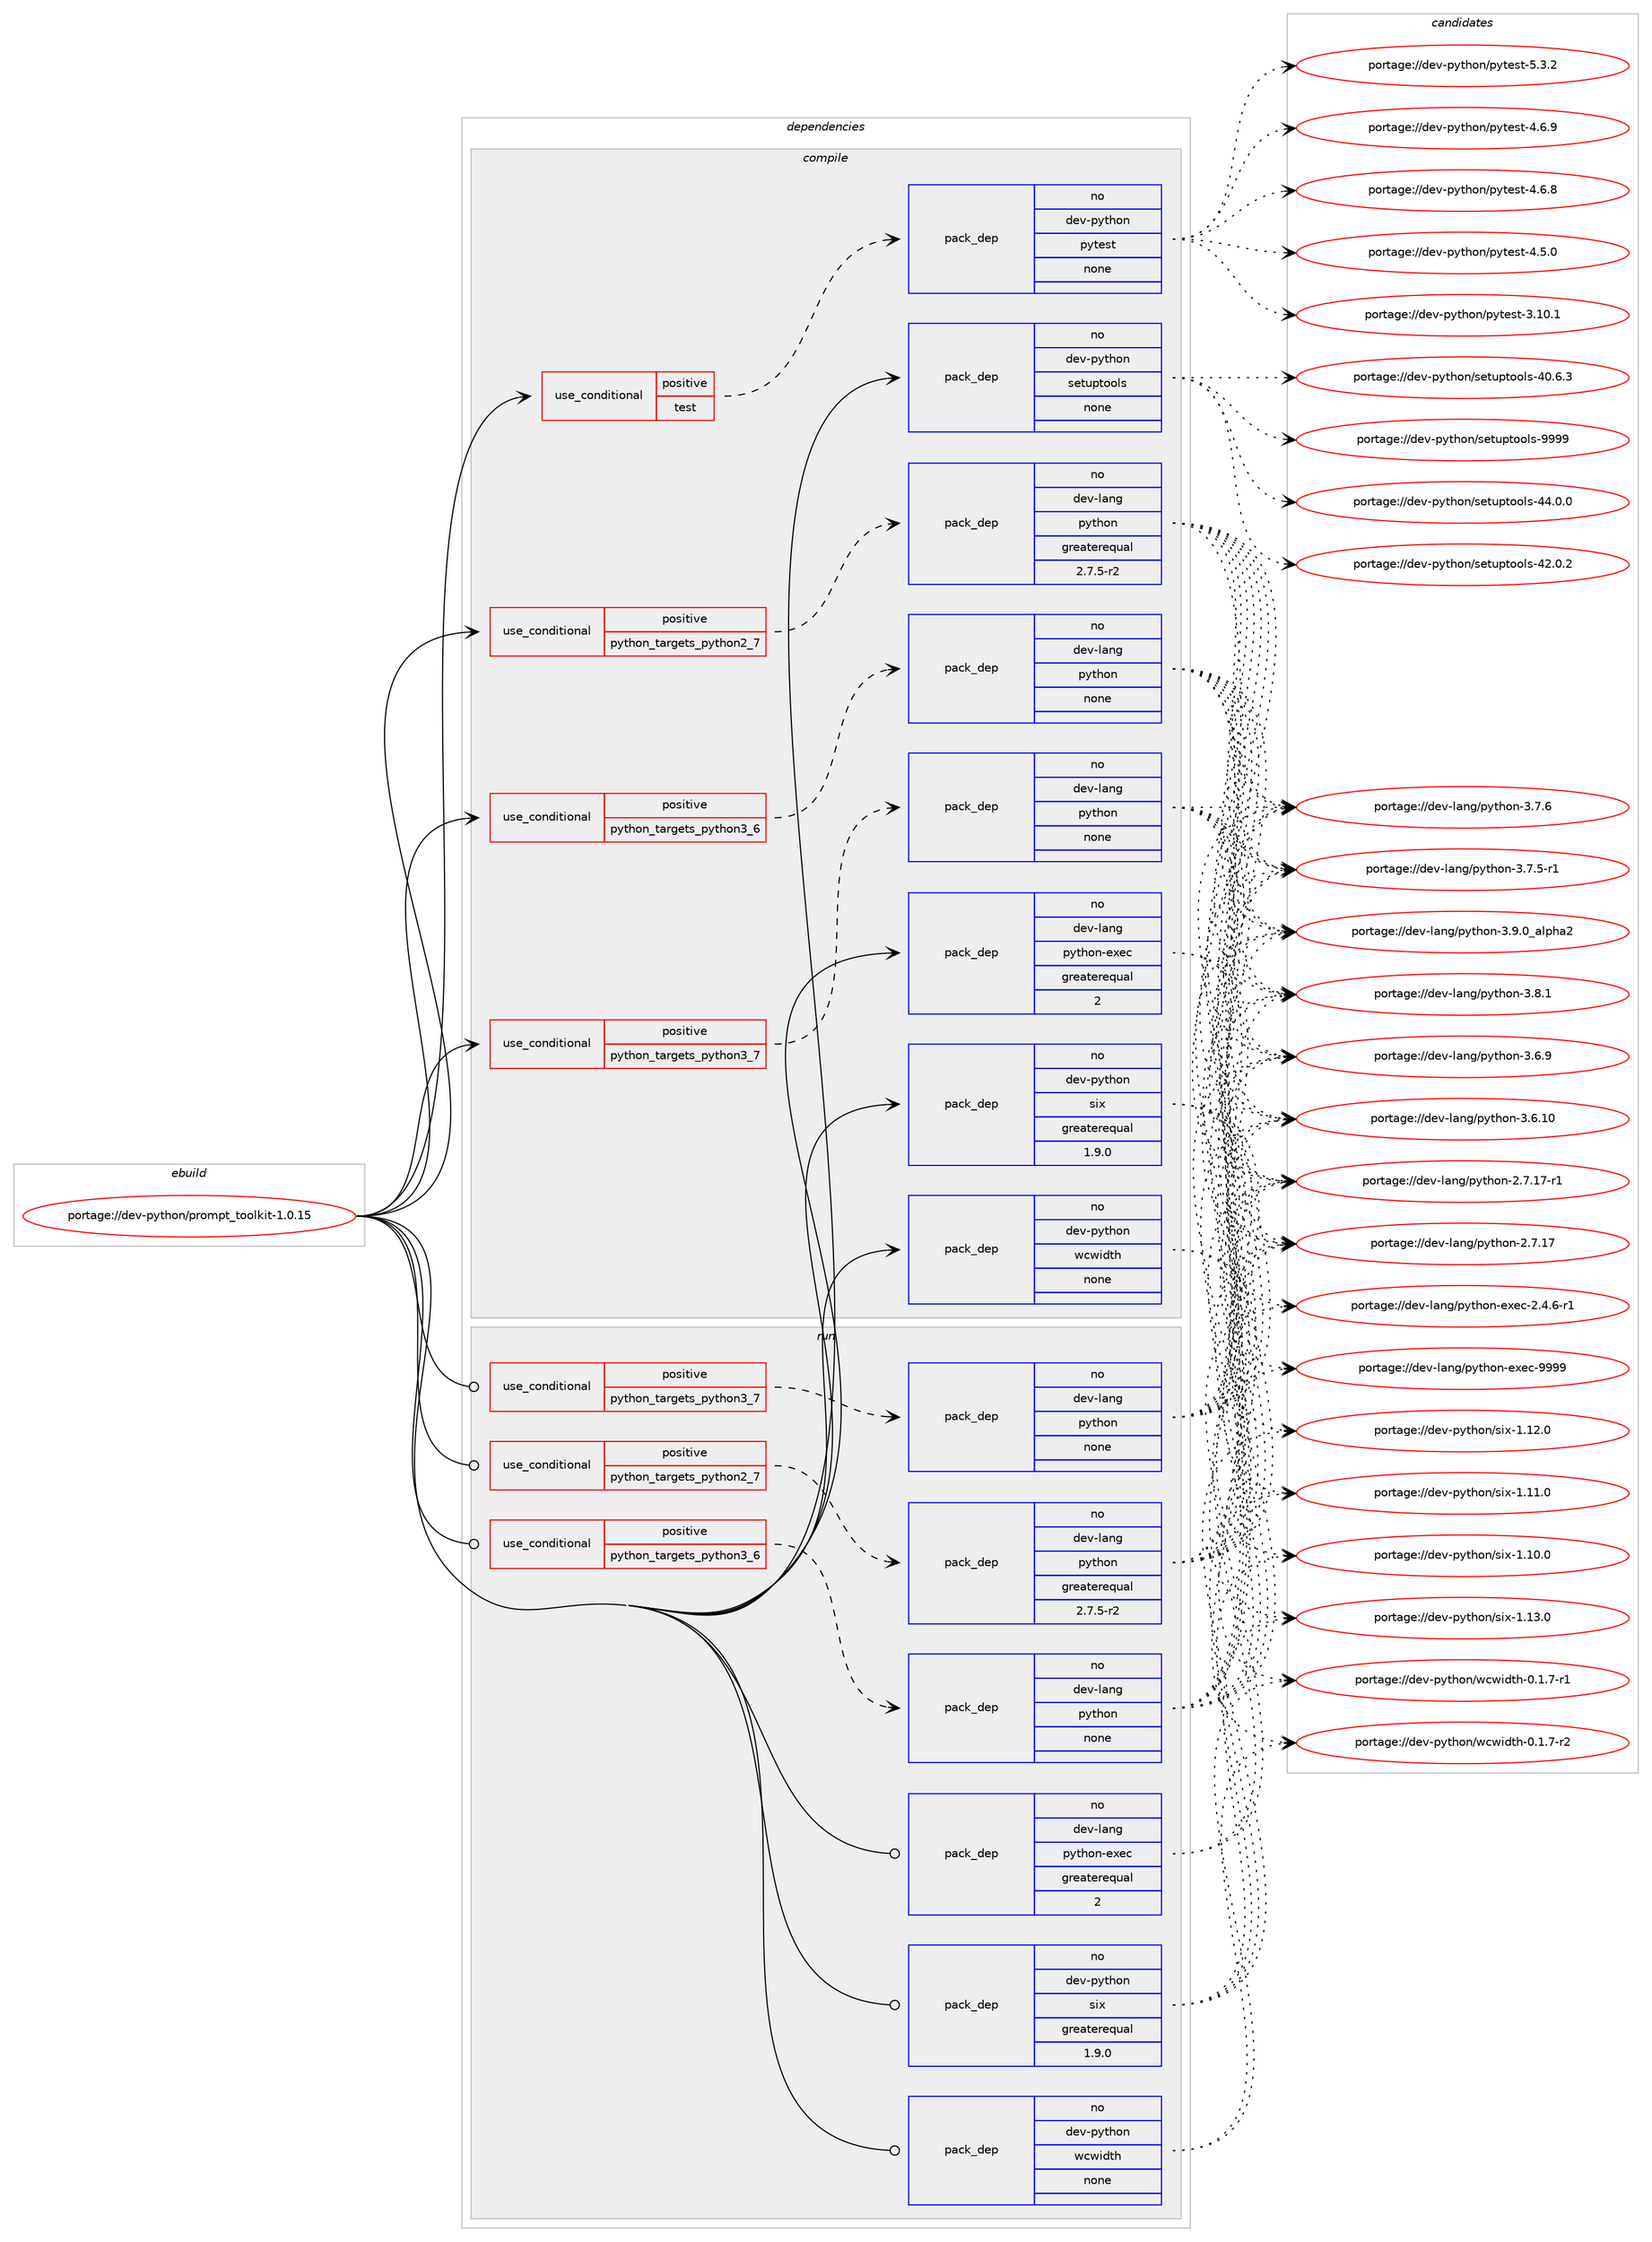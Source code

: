 digraph prolog {

# *************
# Graph options
# *************

newrank=true;
concentrate=true;
compound=true;
graph [rankdir=LR,fontname=Helvetica,fontsize=10,ranksep=1.5];#, ranksep=2.5, nodesep=0.2];
edge  [arrowhead=vee];
node  [fontname=Helvetica,fontsize=10];

# **********
# The ebuild
# **********

subgraph cluster_leftcol {
color=gray;
label=<<i>ebuild</i>>;
id [label="portage://dev-python/prompt_toolkit-1.0.15", color=red, width=4, href="../dev-python/prompt_toolkit-1.0.15.svg"];
}

# ****************
# The dependencies
# ****************

subgraph cluster_midcol {
color=gray;
label=<<i>dependencies</i>>;
subgraph cluster_compile {
fillcolor="#eeeeee";
style=filled;
label=<<i>compile</i>>;
subgraph cond110381 {
dependency441023 [label=<<TABLE BORDER="0" CELLBORDER="1" CELLSPACING="0" CELLPADDING="4"><TR><TD ROWSPAN="3" CELLPADDING="10">use_conditional</TD></TR><TR><TD>positive</TD></TR><TR><TD>python_targets_python2_7</TD></TR></TABLE>>, shape=none, color=red];
subgraph pack325704 {
dependency441024 [label=<<TABLE BORDER="0" CELLBORDER="1" CELLSPACING="0" CELLPADDING="4" WIDTH="220"><TR><TD ROWSPAN="6" CELLPADDING="30">pack_dep</TD></TR><TR><TD WIDTH="110">no</TD></TR><TR><TD>dev-lang</TD></TR><TR><TD>python</TD></TR><TR><TD>greaterequal</TD></TR><TR><TD>2.7.5-r2</TD></TR></TABLE>>, shape=none, color=blue];
}
dependency441023:e -> dependency441024:w [weight=20,style="dashed",arrowhead="vee"];
}
id:e -> dependency441023:w [weight=20,style="solid",arrowhead="vee"];
subgraph cond110382 {
dependency441025 [label=<<TABLE BORDER="0" CELLBORDER="1" CELLSPACING="0" CELLPADDING="4"><TR><TD ROWSPAN="3" CELLPADDING="10">use_conditional</TD></TR><TR><TD>positive</TD></TR><TR><TD>python_targets_python3_6</TD></TR></TABLE>>, shape=none, color=red];
subgraph pack325705 {
dependency441026 [label=<<TABLE BORDER="0" CELLBORDER="1" CELLSPACING="0" CELLPADDING="4" WIDTH="220"><TR><TD ROWSPAN="6" CELLPADDING="30">pack_dep</TD></TR><TR><TD WIDTH="110">no</TD></TR><TR><TD>dev-lang</TD></TR><TR><TD>python</TD></TR><TR><TD>none</TD></TR><TR><TD></TD></TR></TABLE>>, shape=none, color=blue];
}
dependency441025:e -> dependency441026:w [weight=20,style="dashed",arrowhead="vee"];
}
id:e -> dependency441025:w [weight=20,style="solid",arrowhead="vee"];
subgraph cond110383 {
dependency441027 [label=<<TABLE BORDER="0" CELLBORDER="1" CELLSPACING="0" CELLPADDING="4"><TR><TD ROWSPAN="3" CELLPADDING="10">use_conditional</TD></TR><TR><TD>positive</TD></TR><TR><TD>python_targets_python3_7</TD></TR></TABLE>>, shape=none, color=red];
subgraph pack325706 {
dependency441028 [label=<<TABLE BORDER="0" CELLBORDER="1" CELLSPACING="0" CELLPADDING="4" WIDTH="220"><TR><TD ROWSPAN="6" CELLPADDING="30">pack_dep</TD></TR><TR><TD WIDTH="110">no</TD></TR><TR><TD>dev-lang</TD></TR><TR><TD>python</TD></TR><TR><TD>none</TD></TR><TR><TD></TD></TR></TABLE>>, shape=none, color=blue];
}
dependency441027:e -> dependency441028:w [weight=20,style="dashed",arrowhead="vee"];
}
id:e -> dependency441027:w [weight=20,style="solid",arrowhead="vee"];
subgraph cond110384 {
dependency441029 [label=<<TABLE BORDER="0" CELLBORDER="1" CELLSPACING="0" CELLPADDING="4"><TR><TD ROWSPAN="3" CELLPADDING="10">use_conditional</TD></TR><TR><TD>positive</TD></TR><TR><TD>test</TD></TR></TABLE>>, shape=none, color=red];
subgraph pack325707 {
dependency441030 [label=<<TABLE BORDER="0" CELLBORDER="1" CELLSPACING="0" CELLPADDING="4" WIDTH="220"><TR><TD ROWSPAN="6" CELLPADDING="30">pack_dep</TD></TR><TR><TD WIDTH="110">no</TD></TR><TR><TD>dev-python</TD></TR><TR><TD>pytest</TD></TR><TR><TD>none</TD></TR><TR><TD></TD></TR></TABLE>>, shape=none, color=blue];
}
dependency441029:e -> dependency441030:w [weight=20,style="dashed",arrowhead="vee"];
}
id:e -> dependency441029:w [weight=20,style="solid",arrowhead="vee"];
subgraph pack325708 {
dependency441031 [label=<<TABLE BORDER="0" CELLBORDER="1" CELLSPACING="0" CELLPADDING="4" WIDTH="220"><TR><TD ROWSPAN="6" CELLPADDING="30">pack_dep</TD></TR><TR><TD WIDTH="110">no</TD></TR><TR><TD>dev-lang</TD></TR><TR><TD>python-exec</TD></TR><TR><TD>greaterequal</TD></TR><TR><TD>2</TD></TR></TABLE>>, shape=none, color=blue];
}
id:e -> dependency441031:w [weight=20,style="solid",arrowhead="vee"];
subgraph pack325709 {
dependency441032 [label=<<TABLE BORDER="0" CELLBORDER="1" CELLSPACING="0" CELLPADDING="4" WIDTH="220"><TR><TD ROWSPAN="6" CELLPADDING="30">pack_dep</TD></TR><TR><TD WIDTH="110">no</TD></TR><TR><TD>dev-python</TD></TR><TR><TD>setuptools</TD></TR><TR><TD>none</TD></TR><TR><TD></TD></TR></TABLE>>, shape=none, color=blue];
}
id:e -> dependency441032:w [weight=20,style="solid",arrowhead="vee"];
subgraph pack325710 {
dependency441033 [label=<<TABLE BORDER="0" CELLBORDER="1" CELLSPACING="0" CELLPADDING="4" WIDTH="220"><TR><TD ROWSPAN="6" CELLPADDING="30">pack_dep</TD></TR><TR><TD WIDTH="110">no</TD></TR><TR><TD>dev-python</TD></TR><TR><TD>six</TD></TR><TR><TD>greaterequal</TD></TR><TR><TD>1.9.0</TD></TR></TABLE>>, shape=none, color=blue];
}
id:e -> dependency441033:w [weight=20,style="solid",arrowhead="vee"];
subgraph pack325711 {
dependency441034 [label=<<TABLE BORDER="0" CELLBORDER="1" CELLSPACING="0" CELLPADDING="4" WIDTH="220"><TR><TD ROWSPAN="6" CELLPADDING="30">pack_dep</TD></TR><TR><TD WIDTH="110">no</TD></TR><TR><TD>dev-python</TD></TR><TR><TD>wcwidth</TD></TR><TR><TD>none</TD></TR><TR><TD></TD></TR></TABLE>>, shape=none, color=blue];
}
id:e -> dependency441034:w [weight=20,style="solid",arrowhead="vee"];
}
subgraph cluster_compileandrun {
fillcolor="#eeeeee";
style=filled;
label=<<i>compile and run</i>>;
}
subgraph cluster_run {
fillcolor="#eeeeee";
style=filled;
label=<<i>run</i>>;
subgraph cond110385 {
dependency441035 [label=<<TABLE BORDER="0" CELLBORDER="1" CELLSPACING="0" CELLPADDING="4"><TR><TD ROWSPAN="3" CELLPADDING="10">use_conditional</TD></TR><TR><TD>positive</TD></TR><TR><TD>python_targets_python2_7</TD></TR></TABLE>>, shape=none, color=red];
subgraph pack325712 {
dependency441036 [label=<<TABLE BORDER="0" CELLBORDER="1" CELLSPACING="0" CELLPADDING="4" WIDTH="220"><TR><TD ROWSPAN="6" CELLPADDING="30">pack_dep</TD></TR><TR><TD WIDTH="110">no</TD></TR><TR><TD>dev-lang</TD></TR><TR><TD>python</TD></TR><TR><TD>greaterequal</TD></TR><TR><TD>2.7.5-r2</TD></TR></TABLE>>, shape=none, color=blue];
}
dependency441035:e -> dependency441036:w [weight=20,style="dashed",arrowhead="vee"];
}
id:e -> dependency441035:w [weight=20,style="solid",arrowhead="odot"];
subgraph cond110386 {
dependency441037 [label=<<TABLE BORDER="0" CELLBORDER="1" CELLSPACING="0" CELLPADDING="4"><TR><TD ROWSPAN="3" CELLPADDING="10">use_conditional</TD></TR><TR><TD>positive</TD></TR><TR><TD>python_targets_python3_6</TD></TR></TABLE>>, shape=none, color=red];
subgraph pack325713 {
dependency441038 [label=<<TABLE BORDER="0" CELLBORDER="1" CELLSPACING="0" CELLPADDING="4" WIDTH="220"><TR><TD ROWSPAN="6" CELLPADDING="30">pack_dep</TD></TR><TR><TD WIDTH="110">no</TD></TR><TR><TD>dev-lang</TD></TR><TR><TD>python</TD></TR><TR><TD>none</TD></TR><TR><TD></TD></TR></TABLE>>, shape=none, color=blue];
}
dependency441037:e -> dependency441038:w [weight=20,style="dashed",arrowhead="vee"];
}
id:e -> dependency441037:w [weight=20,style="solid",arrowhead="odot"];
subgraph cond110387 {
dependency441039 [label=<<TABLE BORDER="0" CELLBORDER="1" CELLSPACING="0" CELLPADDING="4"><TR><TD ROWSPAN="3" CELLPADDING="10">use_conditional</TD></TR><TR><TD>positive</TD></TR><TR><TD>python_targets_python3_7</TD></TR></TABLE>>, shape=none, color=red];
subgraph pack325714 {
dependency441040 [label=<<TABLE BORDER="0" CELLBORDER="1" CELLSPACING="0" CELLPADDING="4" WIDTH="220"><TR><TD ROWSPAN="6" CELLPADDING="30">pack_dep</TD></TR><TR><TD WIDTH="110">no</TD></TR><TR><TD>dev-lang</TD></TR><TR><TD>python</TD></TR><TR><TD>none</TD></TR><TR><TD></TD></TR></TABLE>>, shape=none, color=blue];
}
dependency441039:e -> dependency441040:w [weight=20,style="dashed",arrowhead="vee"];
}
id:e -> dependency441039:w [weight=20,style="solid",arrowhead="odot"];
subgraph pack325715 {
dependency441041 [label=<<TABLE BORDER="0" CELLBORDER="1" CELLSPACING="0" CELLPADDING="4" WIDTH="220"><TR><TD ROWSPAN="6" CELLPADDING="30">pack_dep</TD></TR><TR><TD WIDTH="110">no</TD></TR><TR><TD>dev-lang</TD></TR><TR><TD>python-exec</TD></TR><TR><TD>greaterequal</TD></TR><TR><TD>2</TD></TR></TABLE>>, shape=none, color=blue];
}
id:e -> dependency441041:w [weight=20,style="solid",arrowhead="odot"];
subgraph pack325716 {
dependency441042 [label=<<TABLE BORDER="0" CELLBORDER="1" CELLSPACING="0" CELLPADDING="4" WIDTH="220"><TR><TD ROWSPAN="6" CELLPADDING="30">pack_dep</TD></TR><TR><TD WIDTH="110">no</TD></TR><TR><TD>dev-python</TD></TR><TR><TD>six</TD></TR><TR><TD>greaterequal</TD></TR><TR><TD>1.9.0</TD></TR></TABLE>>, shape=none, color=blue];
}
id:e -> dependency441042:w [weight=20,style="solid",arrowhead="odot"];
subgraph pack325717 {
dependency441043 [label=<<TABLE BORDER="0" CELLBORDER="1" CELLSPACING="0" CELLPADDING="4" WIDTH="220"><TR><TD ROWSPAN="6" CELLPADDING="30">pack_dep</TD></TR><TR><TD WIDTH="110">no</TD></TR><TR><TD>dev-python</TD></TR><TR><TD>wcwidth</TD></TR><TR><TD>none</TD></TR><TR><TD></TD></TR></TABLE>>, shape=none, color=blue];
}
id:e -> dependency441043:w [weight=20,style="solid",arrowhead="odot"];
}
}

# **************
# The candidates
# **************

subgraph cluster_choices {
rank=same;
color=gray;
label=<<i>candidates</i>>;

subgraph choice325704 {
color=black;
nodesep=1;
choice10010111845108971101034711212111610411111045514657464895971081121049750 [label="portage://dev-lang/python-3.9.0_alpha2", color=red, width=4,href="../dev-lang/python-3.9.0_alpha2.svg"];
choice100101118451089711010347112121116104111110455146564649 [label="portage://dev-lang/python-3.8.1", color=red, width=4,href="../dev-lang/python-3.8.1.svg"];
choice100101118451089711010347112121116104111110455146554654 [label="portage://dev-lang/python-3.7.6", color=red, width=4,href="../dev-lang/python-3.7.6.svg"];
choice1001011184510897110103471121211161041111104551465546534511449 [label="portage://dev-lang/python-3.7.5-r1", color=red, width=4,href="../dev-lang/python-3.7.5-r1.svg"];
choice100101118451089711010347112121116104111110455146544657 [label="portage://dev-lang/python-3.6.9", color=red, width=4,href="../dev-lang/python-3.6.9.svg"];
choice10010111845108971101034711212111610411111045514654464948 [label="portage://dev-lang/python-3.6.10", color=red, width=4,href="../dev-lang/python-3.6.10.svg"];
choice100101118451089711010347112121116104111110455046554649554511449 [label="portage://dev-lang/python-2.7.17-r1", color=red, width=4,href="../dev-lang/python-2.7.17-r1.svg"];
choice10010111845108971101034711212111610411111045504655464955 [label="portage://dev-lang/python-2.7.17", color=red, width=4,href="../dev-lang/python-2.7.17.svg"];
dependency441024:e -> choice10010111845108971101034711212111610411111045514657464895971081121049750:w [style=dotted,weight="100"];
dependency441024:e -> choice100101118451089711010347112121116104111110455146564649:w [style=dotted,weight="100"];
dependency441024:e -> choice100101118451089711010347112121116104111110455146554654:w [style=dotted,weight="100"];
dependency441024:e -> choice1001011184510897110103471121211161041111104551465546534511449:w [style=dotted,weight="100"];
dependency441024:e -> choice100101118451089711010347112121116104111110455146544657:w [style=dotted,weight="100"];
dependency441024:e -> choice10010111845108971101034711212111610411111045514654464948:w [style=dotted,weight="100"];
dependency441024:e -> choice100101118451089711010347112121116104111110455046554649554511449:w [style=dotted,weight="100"];
dependency441024:e -> choice10010111845108971101034711212111610411111045504655464955:w [style=dotted,weight="100"];
}
subgraph choice325705 {
color=black;
nodesep=1;
choice10010111845108971101034711212111610411111045514657464895971081121049750 [label="portage://dev-lang/python-3.9.0_alpha2", color=red, width=4,href="../dev-lang/python-3.9.0_alpha2.svg"];
choice100101118451089711010347112121116104111110455146564649 [label="portage://dev-lang/python-3.8.1", color=red, width=4,href="../dev-lang/python-3.8.1.svg"];
choice100101118451089711010347112121116104111110455146554654 [label="portage://dev-lang/python-3.7.6", color=red, width=4,href="../dev-lang/python-3.7.6.svg"];
choice1001011184510897110103471121211161041111104551465546534511449 [label="portage://dev-lang/python-3.7.5-r1", color=red, width=4,href="../dev-lang/python-3.7.5-r1.svg"];
choice100101118451089711010347112121116104111110455146544657 [label="portage://dev-lang/python-3.6.9", color=red, width=4,href="../dev-lang/python-3.6.9.svg"];
choice10010111845108971101034711212111610411111045514654464948 [label="portage://dev-lang/python-3.6.10", color=red, width=4,href="../dev-lang/python-3.6.10.svg"];
choice100101118451089711010347112121116104111110455046554649554511449 [label="portage://dev-lang/python-2.7.17-r1", color=red, width=4,href="../dev-lang/python-2.7.17-r1.svg"];
choice10010111845108971101034711212111610411111045504655464955 [label="portage://dev-lang/python-2.7.17", color=red, width=4,href="../dev-lang/python-2.7.17.svg"];
dependency441026:e -> choice10010111845108971101034711212111610411111045514657464895971081121049750:w [style=dotted,weight="100"];
dependency441026:e -> choice100101118451089711010347112121116104111110455146564649:w [style=dotted,weight="100"];
dependency441026:e -> choice100101118451089711010347112121116104111110455146554654:w [style=dotted,weight="100"];
dependency441026:e -> choice1001011184510897110103471121211161041111104551465546534511449:w [style=dotted,weight="100"];
dependency441026:e -> choice100101118451089711010347112121116104111110455146544657:w [style=dotted,weight="100"];
dependency441026:e -> choice10010111845108971101034711212111610411111045514654464948:w [style=dotted,weight="100"];
dependency441026:e -> choice100101118451089711010347112121116104111110455046554649554511449:w [style=dotted,weight="100"];
dependency441026:e -> choice10010111845108971101034711212111610411111045504655464955:w [style=dotted,weight="100"];
}
subgraph choice325706 {
color=black;
nodesep=1;
choice10010111845108971101034711212111610411111045514657464895971081121049750 [label="portage://dev-lang/python-3.9.0_alpha2", color=red, width=4,href="../dev-lang/python-3.9.0_alpha2.svg"];
choice100101118451089711010347112121116104111110455146564649 [label="portage://dev-lang/python-3.8.1", color=red, width=4,href="../dev-lang/python-3.8.1.svg"];
choice100101118451089711010347112121116104111110455146554654 [label="portage://dev-lang/python-3.7.6", color=red, width=4,href="../dev-lang/python-3.7.6.svg"];
choice1001011184510897110103471121211161041111104551465546534511449 [label="portage://dev-lang/python-3.7.5-r1", color=red, width=4,href="../dev-lang/python-3.7.5-r1.svg"];
choice100101118451089711010347112121116104111110455146544657 [label="portage://dev-lang/python-3.6.9", color=red, width=4,href="../dev-lang/python-3.6.9.svg"];
choice10010111845108971101034711212111610411111045514654464948 [label="portage://dev-lang/python-3.6.10", color=red, width=4,href="../dev-lang/python-3.6.10.svg"];
choice100101118451089711010347112121116104111110455046554649554511449 [label="portage://dev-lang/python-2.7.17-r1", color=red, width=4,href="../dev-lang/python-2.7.17-r1.svg"];
choice10010111845108971101034711212111610411111045504655464955 [label="portage://dev-lang/python-2.7.17", color=red, width=4,href="../dev-lang/python-2.7.17.svg"];
dependency441028:e -> choice10010111845108971101034711212111610411111045514657464895971081121049750:w [style=dotted,weight="100"];
dependency441028:e -> choice100101118451089711010347112121116104111110455146564649:w [style=dotted,weight="100"];
dependency441028:e -> choice100101118451089711010347112121116104111110455146554654:w [style=dotted,weight="100"];
dependency441028:e -> choice1001011184510897110103471121211161041111104551465546534511449:w [style=dotted,weight="100"];
dependency441028:e -> choice100101118451089711010347112121116104111110455146544657:w [style=dotted,weight="100"];
dependency441028:e -> choice10010111845108971101034711212111610411111045514654464948:w [style=dotted,weight="100"];
dependency441028:e -> choice100101118451089711010347112121116104111110455046554649554511449:w [style=dotted,weight="100"];
dependency441028:e -> choice10010111845108971101034711212111610411111045504655464955:w [style=dotted,weight="100"];
}
subgraph choice325707 {
color=black;
nodesep=1;
choice1001011184511212111610411111047112121116101115116455346514650 [label="portage://dev-python/pytest-5.3.2", color=red, width=4,href="../dev-python/pytest-5.3.2.svg"];
choice1001011184511212111610411111047112121116101115116455246544657 [label="portage://dev-python/pytest-4.6.9", color=red, width=4,href="../dev-python/pytest-4.6.9.svg"];
choice1001011184511212111610411111047112121116101115116455246544656 [label="portage://dev-python/pytest-4.6.8", color=red, width=4,href="../dev-python/pytest-4.6.8.svg"];
choice1001011184511212111610411111047112121116101115116455246534648 [label="portage://dev-python/pytest-4.5.0", color=red, width=4,href="../dev-python/pytest-4.5.0.svg"];
choice100101118451121211161041111104711212111610111511645514649484649 [label="portage://dev-python/pytest-3.10.1", color=red, width=4,href="../dev-python/pytest-3.10.1.svg"];
dependency441030:e -> choice1001011184511212111610411111047112121116101115116455346514650:w [style=dotted,weight="100"];
dependency441030:e -> choice1001011184511212111610411111047112121116101115116455246544657:w [style=dotted,weight="100"];
dependency441030:e -> choice1001011184511212111610411111047112121116101115116455246544656:w [style=dotted,weight="100"];
dependency441030:e -> choice1001011184511212111610411111047112121116101115116455246534648:w [style=dotted,weight="100"];
dependency441030:e -> choice100101118451121211161041111104711212111610111511645514649484649:w [style=dotted,weight="100"];
}
subgraph choice325708 {
color=black;
nodesep=1;
choice10010111845108971101034711212111610411111045101120101994557575757 [label="portage://dev-lang/python-exec-9999", color=red, width=4,href="../dev-lang/python-exec-9999.svg"];
choice10010111845108971101034711212111610411111045101120101994550465246544511449 [label="portage://dev-lang/python-exec-2.4.6-r1", color=red, width=4,href="../dev-lang/python-exec-2.4.6-r1.svg"];
dependency441031:e -> choice10010111845108971101034711212111610411111045101120101994557575757:w [style=dotted,weight="100"];
dependency441031:e -> choice10010111845108971101034711212111610411111045101120101994550465246544511449:w [style=dotted,weight="100"];
}
subgraph choice325709 {
color=black;
nodesep=1;
choice10010111845112121116104111110471151011161171121161111111081154557575757 [label="portage://dev-python/setuptools-9999", color=red, width=4,href="../dev-python/setuptools-9999.svg"];
choice100101118451121211161041111104711510111611711211611111110811545525246484648 [label="portage://dev-python/setuptools-44.0.0", color=red, width=4,href="../dev-python/setuptools-44.0.0.svg"];
choice100101118451121211161041111104711510111611711211611111110811545525046484650 [label="portage://dev-python/setuptools-42.0.2", color=red, width=4,href="../dev-python/setuptools-42.0.2.svg"];
choice100101118451121211161041111104711510111611711211611111110811545524846544651 [label="portage://dev-python/setuptools-40.6.3", color=red, width=4,href="../dev-python/setuptools-40.6.3.svg"];
dependency441032:e -> choice10010111845112121116104111110471151011161171121161111111081154557575757:w [style=dotted,weight="100"];
dependency441032:e -> choice100101118451121211161041111104711510111611711211611111110811545525246484648:w [style=dotted,weight="100"];
dependency441032:e -> choice100101118451121211161041111104711510111611711211611111110811545525046484650:w [style=dotted,weight="100"];
dependency441032:e -> choice100101118451121211161041111104711510111611711211611111110811545524846544651:w [style=dotted,weight="100"];
}
subgraph choice325710 {
color=black;
nodesep=1;
choice100101118451121211161041111104711510512045494649514648 [label="portage://dev-python/six-1.13.0", color=red, width=4,href="../dev-python/six-1.13.0.svg"];
choice100101118451121211161041111104711510512045494649504648 [label="portage://dev-python/six-1.12.0", color=red, width=4,href="../dev-python/six-1.12.0.svg"];
choice100101118451121211161041111104711510512045494649494648 [label="portage://dev-python/six-1.11.0", color=red, width=4,href="../dev-python/six-1.11.0.svg"];
choice100101118451121211161041111104711510512045494649484648 [label="portage://dev-python/six-1.10.0", color=red, width=4,href="../dev-python/six-1.10.0.svg"];
dependency441033:e -> choice100101118451121211161041111104711510512045494649514648:w [style=dotted,weight="100"];
dependency441033:e -> choice100101118451121211161041111104711510512045494649504648:w [style=dotted,weight="100"];
dependency441033:e -> choice100101118451121211161041111104711510512045494649494648:w [style=dotted,weight="100"];
dependency441033:e -> choice100101118451121211161041111104711510512045494649484648:w [style=dotted,weight="100"];
}
subgraph choice325711 {
color=black;
nodesep=1;
choice1001011184511212111610411111047119991191051001161044548464946554511450 [label="portage://dev-python/wcwidth-0.1.7-r2", color=red, width=4,href="../dev-python/wcwidth-0.1.7-r2.svg"];
choice1001011184511212111610411111047119991191051001161044548464946554511449 [label="portage://dev-python/wcwidth-0.1.7-r1", color=red, width=4,href="../dev-python/wcwidth-0.1.7-r1.svg"];
dependency441034:e -> choice1001011184511212111610411111047119991191051001161044548464946554511450:w [style=dotted,weight="100"];
dependency441034:e -> choice1001011184511212111610411111047119991191051001161044548464946554511449:w [style=dotted,weight="100"];
}
subgraph choice325712 {
color=black;
nodesep=1;
choice10010111845108971101034711212111610411111045514657464895971081121049750 [label="portage://dev-lang/python-3.9.0_alpha2", color=red, width=4,href="../dev-lang/python-3.9.0_alpha2.svg"];
choice100101118451089711010347112121116104111110455146564649 [label="portage://dev-lang/python-3.8.1", color=red, width=4,href="../dev-lang/python-3.8.1.svg"];
choice100101118451089711010347112121116104111110455146554654 [label="portage://dev-lang/python-3.7.6", color=red, width=4,href="../dev-lang/python-3.7.6.svg"];
choice1001011184510897110103471121211161041111104551465546534511449 [label="portage://dev-lang/python-3.7.5-r1", color=red, width=4,href="../dev-lang/python-3.7.5-r1.svg"];
choice100101118451089711010347112121116104111110455146544657 [label="portage://dev-lang/python-3.6.9", color=red, width=4,href="../dev-lang/python-3.6.9.svg"];
choice10010111845108971101034711212111610411111045514654464948 [label="portage://dev-lang/python-3.6.10", color=red, width=4,href="../dev-lang/python-3.6.10.svg"];
choice100101118451089711010347112121116104111110455046554649554511449 [label="portage://dev-lang/python-2.7.17-r1", color=red, width=4,href="../dev-lang/python-2.7.17-r1.svg"];
choice10010111845108971101034711212111610411111045504655464955 [label="portage://dev-lang/python-2.7.17", color=red, width=4,href="../dev-lang/python-2.7.17.svg"];
dependency441036:e -> choice10010111845108971101034711212111610411111045514657464895971081121049750:w [style=dotted,weight="100"];
dependency441036:e -> choice100101118451089711010347112121116104111110455146564649:w [style=dotted,weight="100"];
dependency441036:e -> choice100101118451089711010347112121116104111110455146554654:w [style=dotted,weight="100"];
dependency441036:e -> choice1001011184510897110103471121211161041111104551465546534511449:w [style=dotted,weight="100"];
dependency441036:e -> choice100101118451089711010347112121116104111110455146544657:w [style=dotted,weight="100"];
dependency441036:e -> choice10010111845108971101034711212111610411111045514654464948:w [style=dotted,weight="100"];
dependency441036:e -> choice100101118451089711010347112121116104111110455046554649554511449:w [style=dotted,weight="100"];
dependency441036:e -> choice10010111845108971101034711212111610411111045504655464955:w [style=dotted,weight="100"];
}
subgraph choice325713 {
color=black;
nodesep=1;
choice10010111845108971101034711212111610411111045514657464895971081121049750 [label="portage://dev-lang/python-3.9.0_alpha2", color=red, width=4,href="../dev-lang/python-3.9.0_alpha2.svg"];
choice100101118451089711010347112121116104111110455146564649 [label="portage://dev-lang/python-3.8.1", color=red, width=4,href="../dev-lang/python-3.8.1.svg"];
choice100101118451089711010347112121116104111110455146554654 [label="portage://dev-lang/python-3.7.6", color=red, width=4,href="../dev-lang/python-3.7.6.svg"];
choice1001011184510897110103471121211161041111104551465546534511449 [label="portage://dev-lang/python-3.7.5-r1", color=red, width=4,href="../dev-lang/python-3.7.5-r1.svg"];
choice100101118451089711010347112121116104111110455146544657 [label="portage://dev-lang/python-3.6.9", color=red, width=4,href="../dev-lang/python-3.6.9.svg"];
choice10010111845108971101034711212111610411111045514654464948 [label="portage://dev-lang/python-3.6.10", color=red, width=4,href="../dev-lang/python-3.6.10.svg"];
choice100101118451089711010347112121116104111110455046554649554511449 [label="portage://dev-lang/python-2.7.17-r1", color=red, width=4,href="../dev-lang/python-2.7.17-r1.svg"];
choice10010111845108971101034711212111610411111045504655464955 [label="portage://dev-lang/python-2.7.17", color=red, width=4,href="../dev-lang/python-2.7.17.svg"];
dependency441038:e -> choice10010111845108971101034711212111610411111045514657464895971081121049750:w [style=dotted,weight="100"];
dependency441038:e -> choice100101118451089711010347112121116104111110455146564649:w [style=dotted,weight="100"];
dependency441038:e -> choice100101118451089711010347112121116104111110455146554654:w [style=dotted,weight="100"];
dependency441038:e -> choice1001011184510897110103471121211161041111104551465546534511449:w [style=dotted,weight="100"];
dependency441038:e -> choice100101118451089711010347112121116104111110455146544657:w [style=dotted,weight="100"];
dependency441038:e -> choice10010111845108971101034711212111610411111045514654464948:w [style=dotted,weight="100"];
dependency441038:e -> choice100101118451089711010347112121116104111110455046554649554511449:w [style=dotted,weight="100"];
dependency441038:e -> choice10010111845108971101034711212111610411111045504655464955:w [style=dotted,weight="100"];
}
subgraph choice325714 {
color=black;
nodesep=1;
choice10010111845108971101034711212111610411111045514657464895971081121049750 [label="portage://dev-lang/python-3.9.0_alpha2", color=red, width=4,href="../dev-lang/python-3.9.0_alpha2.svg"];
choice100101118451089711010347112121116104111110455146564649 [label="portage://dev-lang/python-3.8.1", color=red, width=4,href="../dev-lang/python-3.8.1.svg"];
choice100101118451089711010347112121116104111110455146554654 [label="portage://dev-lang/python-3.7.6", color=red, width=4,href="../dev-lang/python-3.7.6.svg"];
choice1001011184510897110103471121211161041111104551465546534511449 [label="portage://dev-lang/python-3.7.5-r1", color=red, width=4,href="../dev-lang/python-3.7.5-r1.svg"];
choice100101118451089711010347112121116104111110455146544657 [label="portage://dev-lang/python-3.6.9", color=red, width=4,href="../dev-lang/python-3.6.9.svg"];
choice10010111845108971101034711212111610411111045514654464948 [label="portage://dev-lang/python-3.6.10", color=red, width=4,href="../dev-lang/python-3.6.10.svg"];
choice100101118451089711010347112121116104111110455046554649554511449 [label="portage://dev-lang/python-2.7.17-r1", color=red, width=4,href="../dev-lang/python-2.7.17-r1.svg"];
choice10010111845108971101034711212111610411111045504655464955 [label="portage://dev-lang/python-2.7.17", color=red, width=4,href="../dev-lang/python-2.7.17.svg"];
dependency441040:e -> choice10010111845108971101034711212111610411111045514657464895971081121049750:w [style=dotted,weight="100"];
dependency441040:e -> choice100101118451089711010347112121116104111110455146564649:w [style=dotted,weight="100"];
dependency441040:e -> choice100101118451089711010347112121116104111110455146554654:w [style=dotted,weight="100"];
dependency441040:e -> choice1001011184510897110103471121211161041111104551465546534511449:w [style=dotted,weight="100"];
dependency441040:e -> choice100101118451089711010347112121116104111110455146544657:w [style=dotted,weight="100"];
dependency441040:e -> choice10010111845108971101034711212111610411111045514654464948:w [style=dotted,weight="100"];
dependency441040:e -> choice100101118451089711010347112121116104111110455046554649554511449:w [style=dotted,weight="100"];
dependency441040:e -> choice10010111845108971101034711212111610411111045504655464955:w [style=dotted,weight="100"];
}
subgraph choice325715 {
color=black;
nodesep=1;
choice10010111845108971101034711212111610411111045101120101994557575757 [label="portage://dev-lang/python-exec-9999", color=red, width=4,href="../dev-lang/python-exec-9999.svg"];
choice10010111845108971101034711212111610411111045101120101994550465246544511449 [label="portage://dev-lang/python-exec-2.4.6-r1", color=red, width=4,href="../dev-lang/python-exec-2.4.6-r1.svg"];
dependency441041:e -> choice10010111845108971101034711212111610411111045101120101994557575757:w [style=dotted,weight="100"];
dependency441041:e -> choice10010111845108971101034711212111610411111045101120101994550465246544511449:w [style=dotted,weight="100"];
}
subgraph choice325716 {
color=black;
nodesep=1;
choice100101118451121211161041111104711510512045494649514648 [label="portage://dev-python/six-1.13.0", color=red, width=4,href="../dev-python/six-1.13.0.svg"];
choice100101118451121211161041111104711510512045494649504648 [label="portage://dev-python/six-1.12.0", color=red, width=4,href="../dev-python/six-1.12.0.svg"];
choice100101118451121211161041111104711510512045494649494648 [label="portage://dev-python/six-1.11.0", color=red, width=4,href="../dev-python/six-1.11.0.svg"];
choice100101118451121211161041111104711510512045494649484648 [label="portage://dev-python/six-1.10.0", color=red, width=4,href="../dev-python/six-1.10.0.svg"];
dependency441042:e -> choice100101118451121211161041111104711510512045494649514648:w [style=dotted,weight="100"];
dependency441042:e -> choice100101118451121211161041111104711510512045494649504648:w [style=dotted,weight="100"];
dependency441042:e -> choice100101118451121211161041111104711510512045494649494648:w [style=dotted,weight="100"];
dependency441042:e -> choice100101118451121211161041111104711510512045494649484648:w [style=dotted,weight="100"];
}
subgraph choice325717 {
color=black;
nodesep=1;
choice1001011184511212111610411111047119991191051001161044548464946554511450 [label="portage://dev-python/wcwidth-0.1.7-r2", color=red, width=4,href="../dev-python/wcwidth-0.1.7-r2.svg"];
choice1001011184511212111610411111047119991191051001161044548464946554511449 [label="portage://dev-python/wcwidth-0.1.7-r1", color=red, width=4,href="../dev-python/wcwidth-0.1.7-r1.svg"];
dependency441043:e -> choice1001011184511212111610411111047119991191051001161044548464946554511450:w [style=dotted,weight="100"];
dependency441043:e -> choice1001011184511212111610411111047119991191051001161044548464946554511449:w [style=dotted,weight="100"];
}
}

}
